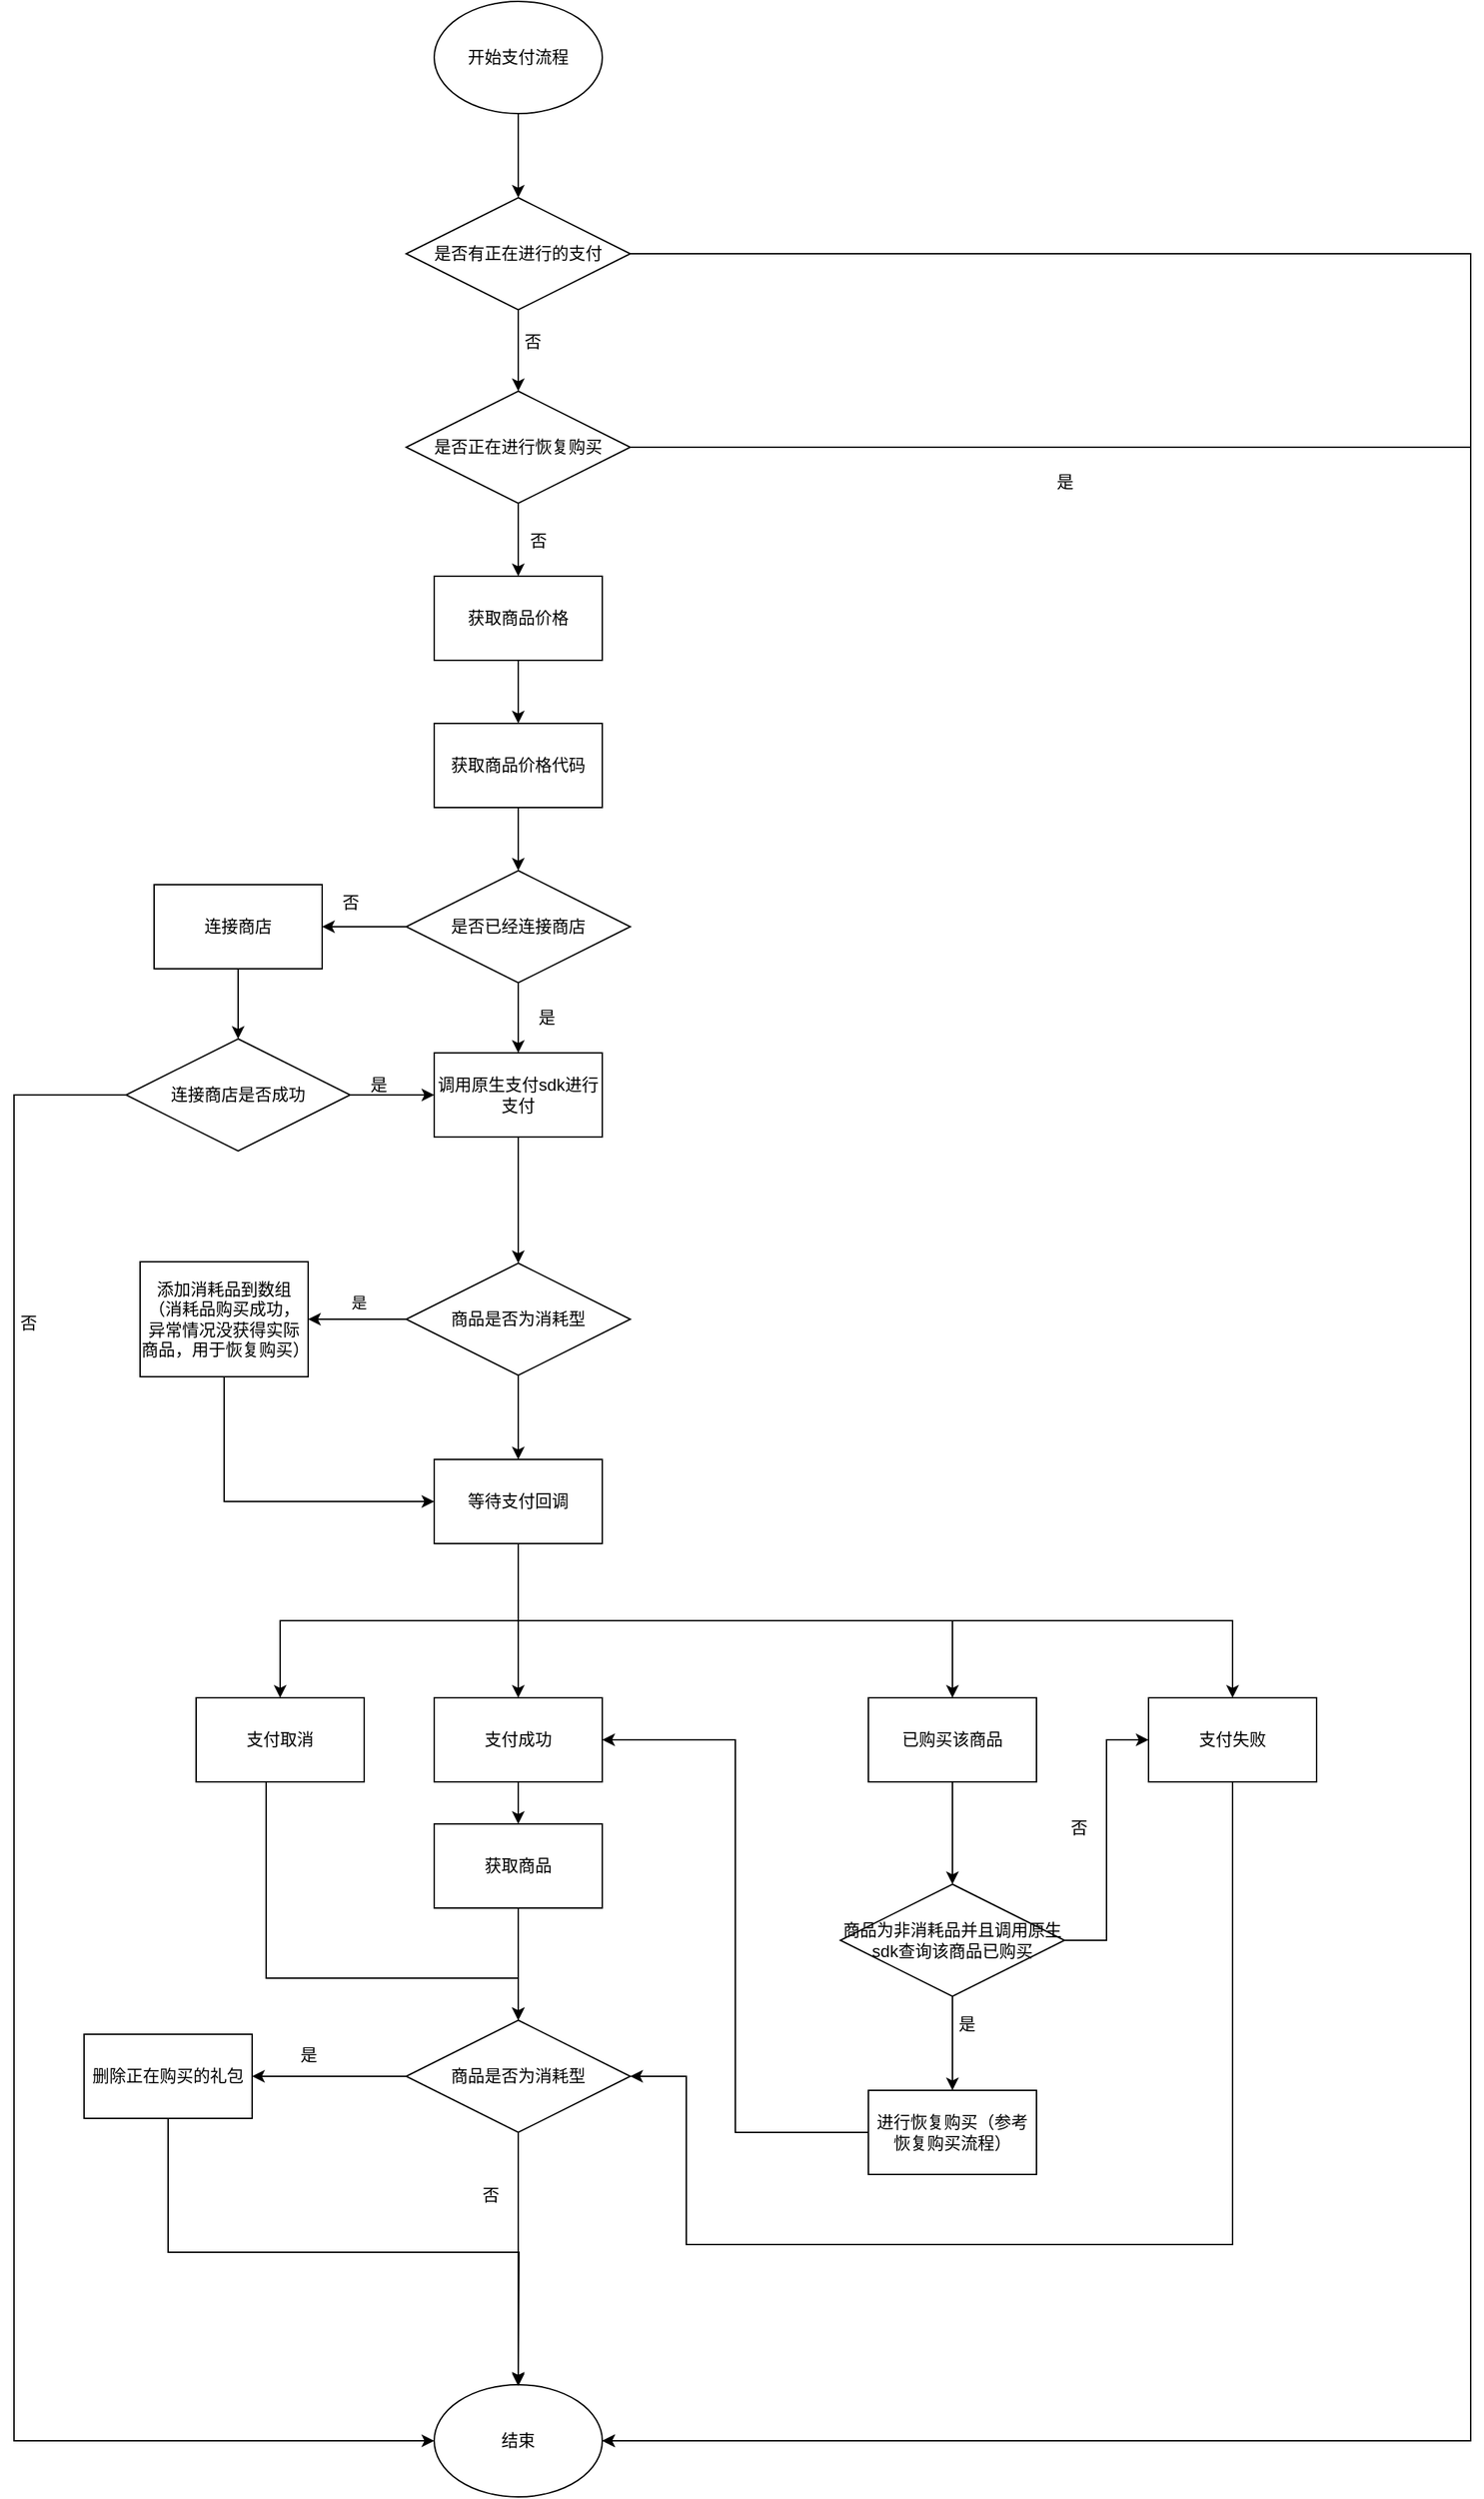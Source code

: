 <mxfile version="25.0.1">
  <diagram id="C5RBs43oDa-KdzZeNtuy" name="Page-1">
    <mxGraphModel dx="1434" dy="738" grid="1" gridSize="10" guides="1" tooltips="1" connect="1" arrows="1" fold="1" page="1" pageScale="1" pageWidth="827" pageHeight="1169" math="0" shadow="0">
      <root>
        <mxCell id="WIyWlLk6GJQsqaUBKTNV-0" />
        <mxCell id="WIyWlLk6GJQsqaUBKTNV-1" parent="WIyWlLk6GJQsqaUBKTNV-0" />
        <mxCell id="BqznvouL7BfpSOCFibUr-3" value="" style="edgeStyle=orthogonalEdgeStyle;rounded=0;orthogonalLoop=1;jettySize=auto;html=1;" parent="WIyWlLk6GJQsqaUBKTNV-1" source="BqznvouL7BfpSOCFibUr-0" target="BqznvouL7BfpSOCFibUr-2" edge="1">
          <mxGeometry relative="1" as="geometry" />
        </mxCell>
        <mxCell id="BqznvouL7BfpSOCFibUr-0" value="开始支付流程" style="ellipse;whiteSpace=wrap;html=1;" parent="WIyWlLk6GJQsqaUBKTNV-1" vertex="1">
          <mxGeometry x="340" y="10" width="120" height="80" as="geometry" />
        </mxCell>
        <mxCell id="BqznvouL7BfpSOCFibUr-1" value="结束" style="ellipse;whiteSpace=wrap;html=1;" parent="WIyWlLk6GJQsqaUBKTNV-1" vertex="1">
          <mxGeometry x="340" y="1710" width="120" height="80" as="geometry" />
        </mxCell>
        <mxCell id="BqznvouL7BfpSOCFibUr-7" style="edgeStyle=orthogonalEdgeStyle;rounded=0;orthogonalLoop=1;jettySize=auto;html=1;exitX=1;exitY=0.5;exitDx=0;exitDy=0;entryX=1;entryY=0.5;entryDx=0;entryDy=0;" parent="WIyWlLk6GJQsqaUBKTNV-1" source="BqznvouL7BfpSOCFibUr-2" target="BqznvouL7BfpSOCFibUr-1" edge="1">
          <mxGeometry relative="1" as="geometry">
            <Array as="points">
              <mxPoint x="1080" y="190" />
              <mxPoint x="1080" y="1750" />
            </Array>
          </mxGeometry>
        </mxCell>
        <mxCell id="BqznvouL7BfpSOCFibUr-10" value="" style="edgeStyle=orthogonalEdgeStyle;rounded=0;orthogonalLoop=1;jettySize=auto;html=1;" parent="WIyWlLk6GJQsqaUBKTNV-1" source="BqznvouL7BfpSOCFibUr-2" target="BqznvouL7BfpSOCFibUr-9" edge="1">
          <mxGeometry relative="1" as="geometry" />
        </mxCell>
        <mxCell id="BqznvouL7BfpSOCFibUr-2" value="是否有正在进行的支付" style="rhombus;whiteSpace=wrap;html=1;" parent="WIyWlLk6GJQsqaUBKTNV-1" vertex="1">
          <mxGeometry x="320" y="150" width="160" height="80" as="geometry" />
        </mxCell>
        <mxCell id="BqznvouL7BfpSOCFibUr-8" value="是" style="text;html=1;align=center;verticalAlign=middle;resizable=0;points=[];autosize=1;strokeColor=none;fillColor=none;" parent="WIyWlLk6GJQsqaUBKTNV-1" vertex="1">
          <mxGeometry x="770" y="338" width="40" height="30" as="geometry" />
        </mxCell>
        <mxCell id="BqznvouL7BfpSOCFibUr-12" style="edgeStyle=orthogonalEdgeStyle;rounded=0;orthogonalLoop=1;jettySize=auto;html=1;exitX=1;exitY=0.5;exitDx=0;exitDy=0;entryX=1;entryY=0.5;entryDx=0;entryDy=0;" parent="WIyWlLk6GJQsqaUBKTNV-1" source="BqznvouL7BfpSOCFibUr-9" target="BqznvouL7BfpSOCFibUr-1" edge="1">
          <mxGeometry relative="1" as="geometry">
            <Array as="points">
              <mxPoint x="1080" y="328" />
              <mxPoint x="1080" y="1750" />
            </Array>
          </mxGeometry>
        </mxCell>
        <mxCell id="BqznvouL7BfpSOCFibUr-14" value="" style="edgeStyle=orthogonalEdgeStyle;rounded=0;orthogonalLoop=1;jettySize=auto;html=1;" parent="WIyWlLk6GJQsqaUBKTNV-1" source="BqznvouL7BfpSOCFibUr-9" target="BqznvouL7BfpSOCFibUr-13" edge="1">
          <mxGeometry relative="1" as="geometry" />
        </mxCell>
        <mxCell id="BqznvouL7BfpSOCFibUr-9" value="是否正在进行恢复购买" style="rhombus;whiteSpace=wrap;html=1;" parent="WIyWlLk6GJQsqaUBKTNV-1" vertex="1">
          <mxGeometry x="320" y="288" width="160" height="80" as="geometry" />
        </mxCell>
        <mxCell id="BqznvouL7BfpSOCFibUr-11" value="否" style="text;html=1;align=center;verticalAlign=middle;resizable=0;points=[];autosize=1;strokeColor=none;fillColor=none;" parent="WIyWlLk6GJQsqaUBKTNV-1" vertex="1">
          <mxGeometry x="390" y="238" width="40" height="30" as="geometry" />
        </mxCell>
        <mxCell id="BqznvouL7BfpSOCFibUr-17" value="" style="edgeStyle=orthogonalEdgeStyle;rounded=0;orthogonalLoop=1;jettySize=auto;html=1;" parent="WIyWlLk6GJQsqaUBKTNV-1" source="BqznvouL7BfpSOCFibUr-13" target="BqznvouL7BfpSOCFibUr-16" edge="1">
          <mxGeometry relative="1" as="geometry" />
        </mxCell>
        <mxCell id="BqznvouL7BfpSOCFibUr-13" value="获取商品价格" style="rounded=0;whiteSpace=wrap;html=1;" parent="WIyWlLk6GJQsqaUBKTNV-1" vertex="1">
          <mxGeometry x="340" y="420" width="120" height="60" as="geometry" />
        </mxCell>
        <mxCell id="BqznvouL7BfpSOCFibUr-15" value="否" style="text;html=1;align=center;verticalAlign=middle;resizable=0;points=[];autosize=1;strokeColor=none;fillColor=none;" parent="WIyWlLk6GJQsqaUBKTNV-1" vertex="1">
          <mxGeometry x="394" y="380" width="40" height="30" as="geometry" />
        </mxCell>
        <mxCell id="BqznvouL7BfpSOCFibUr-19" value="" style="edgeStyle=orthogonalEdgeStyle;rounded=0;orthogonalLoop=1;jettySize=auto;html=1;" parent="WIyWlLk6GJQsqaUBKTNV-1" source="BqznvouL7BfpSOCFibUr-16" target="BqznvouL7BfpSOCFibUr-18" edge="1">
          <mxGeometry relative="1" as="geometry" />
        </mxCell>
        <mxCell id="BqznvouL7BfpSOCFibUr-16" value="获取商品价格代码" style="rounded=0;whiteSpace=wrap;html=1;" parent="WIyWlLk6GJQsqaUBKTNV-1" vertex="1">
          <mxGeometry x="340" y="525" width="120" height="60" as="geometry" />
        </mxCell>
        <mxCell id="BqznvouL7BfpSOCFibUr-21" value="" style="edgeStyle=orthogonalEdgeStyle;rounded=0;orthogonalLoop=1;jettySize=auto;html=1;" parent="WIyWlLk6GJQsqaUBKTNV-1" source="BqznvouL7BfpSOCFibUr-18" target="BqznvouL7BfpSOCFibUr-20" edge="1">
          <mxGeometry relative="1" as="geometry" />
        </mxCell>
        <mxCell id="HXPn7hP9SF6cO5e2TUGv-11" value="" style="edgeStyle=orthogonalEdgeStyle;rounded=0;orthogonalLoop=1;jettySize=auto;html=1;" edge="1" parent="WIyWlLk6GJQsqaUBKTNV-1" source="BqznvouL7BfpSOCFibUr-18" target="HXPn7hP9SF6cO5e2TUGv-8">
          <mxGeometry relative="1" as="geometry" />
        </mxCell>
        <mxCell id="BqznvouL7BfpSOCFibUr-18" value="是否已经连接商店" style="rhombus;whiteSpace=wrap;html=1;" parent="WIyWlLk6GJQsqaUBKTNV-1" vertex="1">
          <mxGeometry x="320" y="630" width="160" height="80" as="geometry" />
        </mxCell>
        <mxCell id="BqznvouL7BfpSOCFibUr-24" value="" style="edgeStyle=orthogonalEdgeStyle;rounded=0;orthogonalLoop=1;jettySize=auto;html=1;" parent="WIyWlLk6GJQsqaUBKTNV-1" source="BqznvouL7BfpSOCFibUr-20" target="BqznvouL7BfpSOCFibUr-22" edge="1">
          <mxGeometry relative="1" as="geometry" />
        </mxCell>
        <mxCell id="BqznvouL7BfpSOCFibUr-20" value="连接商店" style="rounded=0;whiteSpace=wrap;html=1;" parent="WIyWlLk6GJQsqaUBKTNV-1" vertex="1">
          <mxGeometry x="140" y="640" width="120" height="60" as="geometry" />
        </mxCell>
        <mxCell id="BqznvouL7BfpSOCFibUr-25" style="edgeStyle=orthogonalEdgeStyle;rounded=0;orthogonalLoop=1;jettySize=auto;html=1;exitX=0;exitY=0.5;exitDx=0;exitDy=0;entryX=0;entryY=0.5;entryDx=0;entryDy=0;" parent="WIyWlLk6GJQsqaUBKTNV-1" source="BqznvouL7BfpSOCFibUr-22" target="BqznvouL7BfpSOCFibUr-1" edge="1">
          <mxGeometry relative="1" as="geometry">
            <Array as="points">
              <mxPoint x="40" y="790" />
              <mxPoint x="40" y="1750" />
            </Array>
          </mxGeometry>
        </mxCell>
        <mxCell id="HXPn7hP9SF6cO5e2TUGv-9" value="" style="edgeStyle=orthogonalEdgeStyle;rounded=0;orthogonalLoop=1;jettySize=auto;html=1;" edge="1" parent="WIyWlLk6GJQsqaUBKTNV-1" source="BqznvouL7BfpSOCFibUr-22" target="HXPn7hP9SF6cO5e2TUGv-8">
          <mxGeometry relative="1" as="geometry" />
        </mxCell>
        <mxCell id="BqznvouL7BfpSOCFibUr-22" value="连接商店是否成功" style="rhombus;whiteSpace=wrap;html=1;" parent="WIyWlLk6GJQsqaUBKTNV-1" vertex="1">
          <mxGeometry x="120" y="750" width="160" height="80" as="geometry" />
        </mxCell>
        <mxCell id="BqznvouL7BfpSOCFibUr-26" value="否" style="text;html=1;align=center;verticalAlign=middle;resizable=0;points=[];autosize=1;strokeColor=none;fillColor=none;" parent="WIyWlLk6GJQsqaUBKTNV-1" vertex="1">
          <mxGeometry x="30" y="938" width="40" height="30" as="geometry" />
        </mxCell>
        <mxCell id="HXPn7hP9SF6cO5e2TUGv-50" style="edgeStyle=orthogonalEdgeStyle;rounded=0;orthogonalLoop=1;jettySize=auto;html=1;exitX=0.5;exitY=1;exitDx=0;exitDy=0;entryX=1;entryY=0.5;entryDx=0;entryDy=0;" edge="1" parent="WIyWlLk6GJQsqaUBKTNV-1" source="BqznvouL7BfpSOCFibUr-32" target="BqznvouL7BfpSOCFibUr-35">
          <mxGeometry relative="1" as="geometry">
            <Array as="points">
              <mxPoint x="910" y="1610" />
              <mxPoint x="520" y="1610" />
              <mxPoint x="520" y="1490" />
            </Array>
          </mxGeometry>
        </mxCell>
        <mxCell id="BqznvouL7BfpSOCFibUr-32" value="支付失败" style="rounded=0;whiteSpace=wrap;html=1;" parent="WIyWlLk6GJQsqaUBKTNV-1" vertex="1">
          <mxGeometry x="850" y="1220" width="120" height="60" as="geometry" />
        </mxCell>
        <mxCell id="BqznvouL7BfpSOCFibUr-43" value="" style="edgeStyle=orthogonalEdgeStyle;rounded=0;orthogonalLoop=1;jettySize=auto;html=1;" parent="WIyWlLk6GJQsqaUBKTNV-1" source="BqznvouL7BfpSOCFibUr-35" target="BqznvouL7BfpSOCFibUr-39" edge="1">
          <mxGeometry relative="1" as="geometry" />
        </mxCell>
        <mxCell id="BqznvouL7BfpSOCFibUr-44" style="edgeStyle=orthogonalEdgeStyle;rounded=0;orthogonalLoop=1;jettySize=auto;html=1;entryX=0.5;entryY=0;entryDx=0;entryDy=0;" parent="WIyWlLk6GJQsqaUBKTNV-1" source="BqznvouL7BfpSOCFibUr-35" target="BqznvouL7BfpSOCFibUr-1" edge="1">
          <mxGeometry relative="1" as="geometry" />
        </mxCell>
        <mxCell id="BqznvouL7BfpSOCFibUr-35" value="商品是否为消耗型" style="rhombus;whiteSpace=wrap;html=1;" parent="WIyWlLk6GJQsqaUBKTNV-1" vertex="1">
          <mxGeometry x="320" y="1450" width="160" height="80" as="geometry" />
        </mxCell>
        <mxCell id="BqznvouL7BfpSOCFibUr-38" value="否" style="text;html=1;align=center;verticalAlign=middle;resizable=0;points=[];autosize=1;strokeColor=none;fillColor=none;" parent="WIyWlLk6GJQsqaUBKTNV-1" vertex="1">
          <mxGeometry x="360" y="1560" width="40" height="30" as="geometry" />
        </mxCell>
        <mxCell id="BqznvouL7BfpSOCFibUr-45" style="edgeStyle=orthogonalEdgeStyle;rounded=0;orthogonalLoop=1;jettySize=auto;html=1;exitX=0.5;exitY=1;exitDx=0;exitDy=0;" parent="WIyWlLk6GJQsqaUBKTNV-1" source="BqznvouL7BfpSOCFibUr-39" edge="1">
          <mxGeometry relative="1" as="geometry">
            <mxPoint x="400" y="1711" as="targetPoint" />
          </mxGeometry>
        </mxCell>
        <mxCell id="BqznvouL7BfpSOCFibUr-39" value="删除正在购买的礼包" style="rounded=0;whiteSpace=wrap;html=1;" parent="WIyWlLk6GJQsqaUBKTNV-1" vertex="1">
          <mxGeometry x="90" y="1460" width="120" height="60" as="geometry" />
        </mxCell>
        <mxCell id="BqznvouL7BfpSOCFibUr-41" value="是" style="text;html=1;align=center;verticalAlign=middle;resizable=0;points=[];autosize=1;strokeColor=none;fillColor=none;" parent="WIyWlLk6GJQsqaUBKTNV-1" vertex="1">
          <mxGeometry x="230" y="1460" width="40" height="30" as="geometry" />
        </mxCell>
        <mxCell id="HXPn7hP9SF6cO5e2TUGv-45" style="edgeStyle=orthogonalEdgeStyle;rounded=0;orthogonalLoop=1;jettySize=auto;html=1;exitX=0.5;exitY=1;exitDx=0;exitDy=0;" edge="1" parent="WIyWlLk6GJQsqaUBKTNV-1" source="BqznvouL7BfpSOCFibUr-46" target="BqznvouL7BfpSOCFibUr-35">
          <mxGeometry relative="1" as="geometry">
            <Array as="points">
              <mxPoint x="220" y="1420" />
              <mxPoint x="400" y="1420" />
            </Array>
          </mxGeometry>
        </mxCell>
        <mxCell id="BqznvouL7BfpSOCFibUr-46" value="支付取消" style="rounded=0;whiteSpace=wrap;html=1;" parent="WIyWlLk6GJQsqaUBKTNV-1" vertex="1">
          <mxGeometry x="170" y="1220" width="120" height="60" as="geometry" />
        </mxCell>
        <mxCell id="HXPn7hP9SF6cO5e2TUGv-24" value="" style="edgeStyle=orthogonalEdgeStyle;rounded=0;orthogonalLoop=1;jettySize=auto;html=1;" edge="1" parent="WIyWlLk6GJQsqaUBKTNV-1" source="BqznvouL7BfpSOCFibUr-49" target="HXPn7hP9SF6cO5e2TUGv-23">
          <mxGeometry relative="1" as="geometry" />
        </mxCell>
        <mxCell id="BqznvouL7BfpSOCFibUr-49" value="支付成功" style="rounded=0;whiteSpace=wrap;html=1;" parent="WIyWlLk6GJQsqaUBKTNV-1" vertex="1">
          <mxGeometry x="340" y="1220" width="120" height="60" as="geometry" />
        </mxCell>
        <mxCell id="HXPn7hP9SF6cO5e2TUGv-14" style="edgeStyle=orthogonalEdgeStyle;rounded=0;orthogonalLoop=1;jettySize=auto;html=1;exitX=0;exitY=0.5;exitDx=0;exitDy=0;entryX=1;entryY=0.5;entryDx=0;entryDy=0;" edge="1" parent="WIyWlLk6GJQsqaUBKTNV-1" source="HXPn7hP9SF6cO5e2TUGv-0" target="HXPn7hP9SF6cO5e2TUGv-6">
          <mxGeometry relative="1" as="geometry" />
        </mxCell>
        <mxCell id="HXPn7hP9SF6cO5e2TUGv-15" value="是" style="edgeLabel;html=1;align=center;verticalAlign=middle;resizable=0;points=[];" vertex="1" connectable="0" parent="HXPn7hP9SF6cO5e2TUGv-14">
          <mxGeometry x="-0.029" y="-5" relative="1" as="geometry">
            <mxPoint y="-7" as="offset" />
          </mxGeometry>
        </mxCell>
        <mxCell id="HXPn7hP9SF6cO5e2TUGv-18" value="" style="edgeStyle=orthogonalEdgeStyle;rounded=0;orthogonalLoop=1;jettySize=auto;html=1;" edge="1" parent="WIyWlLk6GJQsqaUBKTNV-1" source="HXPn7hP9SF6cO5e2TUGv-0" target="HXPn7hP9SF6cO5e2TUGv-17">
          <mxGeometry relative="1" as="geometry" />
        </mxCell>
        <mxCell id="HXPn7hP9SF6cO5e2TUGv-0" value="商品是否为消耗型" style="rhombus;whiteSpace=wrap;html=1;" vertex="1" parent="WIyWlLk6GJQsqaUBKTNV-1">
          <mxGeometry x="320" y="910" width="160" height="80" as="geometry" />
        </mxCell>
        <mxCell id="HXPn7hP9SF6cO5e2TUGv-3" value="否" style="text;html=1;align=center;verticalAlign=middle;resizable=0;points=[];autosize=1;strokeColor=none;fillColor=none;" vertex="1" parent="WIyWlLk6GJQsqaUBKTNV-1">
          <mxGeometry x="260" y="638" width="40" height="30" as="geometry" />
        </mxCell>
        <mxCell id="HXPn7hP9SF6cO5e2TUGv-16" style="edgeStyle=orthogonalEdgeStyle;rounded=0;orthogonalLoop=1;jettySize=auto;html=1;exitX=0.5;exitY=1;exitDx=0;exitDy=0;entryX=0;entryY=0.5;entryDx=0;entryDy=0;" edge="1" parent="WIyWlLk6GJQsqaUBKTNV-1" source="HXPn7hP9SF6cO5e2TUGv-6" target="HXPn7hP9SF6cO5e2TUGv-17">
          <mxGeometry relative="1" as="geometry">
            <mxPoint x="190" y="1080" as="targetPoint" />
          </mxGeometry>
        </mxCell>
        <mxCell id="HXPn7hP9SF6cO5e2TUGv-6" value="添加消耗品到数组（消耗品购买成功，异常情况没获得实际商品，用于恢复购买）" style="rounded=0;whiteSpace=wrap;html=1;" vertex="1" parent="WIyWlLk6GJQsqaUBKTNV-1">
          <mxGeometry x="130" y="909" width="120" height="82" as="geometry" />
        </mxCell>
        <mxCell id="HXPn7hP9SF6cO5e2TUGv-13" style="edgeStyle=orthogonalEdgeStyle;rounded=0;orthogonalLoop=1;jettySize=auto;html=1;exitX=0.5;exitY=1;exitDx=0;exitDy=0;entryX=0.5;entryY=0;entryDx=0;entryDy=0;" edge="1" parent="WIyWlLk6GJQsqaUBKTNV-1" source="HXPn7hP9SF6cO5e2TUGv-8" target="HXPn7hP9SF6cO5e2TUGv-0">
          <mxGeometry relative="1" as="geometry" />
        </mxCell>
        <mxCell id="HXPn7hP9SF6cO5e2TUGv-8" value="调用原生支付sdk进行支付" style="rounded=0;whiteSpace=wrap;html=1;" vertex="1" parent="WIyWlLk6GJQsqaUBKTNV-1">
          <mxGeometry x="340" y="760" width="120" height="60" as="geometry" />
        </mxCell>
        <mxCell id="HXPn7hP9SF6cO5e2TUGv-10" value="是" style="text;html=1;align=center;verticalAlign=middle;resizable=0;points=[];autosize=1;strokeColor=none;fillColor=none;" vertex="1" parent="WIyWlLk6GJQsqaUBKTNV-1">
          <mxGeometry x="280" y="768" width="40" height="30" as="geometry" />
        </mxCell>
        <mxCell id="HXPn7hP9SF6cO5e2TUGv-12" value="是" style="text;html=1;align=center;verticalAlign=middle;resizable=0;points=[];autosize=1;strokeColor=none;fillColor=none;" vertex="1" parent="WIyWlLk6GJQsqaUBKTNV-1">
          <mxGeometry x="400" y="720" width="40" height="30" as="geometry" />
        </mxCell>
        <mxCell id="HXPn7hP9SF6cO5e2TUGv-43" style="edgeStyle=orthogonalEdgeStyle;rounded=0;orthogonalLoop=1;jettySize=auto;html=1;exitX=0.5;exitY=1;exitDx=0;exitDy=0;entryX=0.5;entryY=0;entryDx=0;entryDy=0;" edge="1" parent="WIyWlLk6GJQsqaUBKTNV-1" source="HXPn7hP9SF6cO5e2TUGv-17" target="BqznvouL7BfpSOCFibUr-46">
          <mxGeometry relative="1" as="geometry" />
        </mxCell>
        <mxCell id="HXPn7hP9SF6cO5e2TUGv-44" style="edgeStyle=orthogonalEdgeStyle;rounded=0;orthogonalLoop=1;jettySize=auto;html=1;exitX=0.5;exitY=1;exitDx=0;exitDy=0;entryX=0.5;entryY=0;entryDx=0;entryDy=0;" edge="1" parent="WIyWlLk6GJQsqaUBKTNV-1" source="HXPn7hP9SF6cO5e2TUGv-17" target="BqznvouL7BfpSOCFibUr-49">
          <mxGeometry relative="1" as="geometry" />
        </mxCell>
        <mxCell id="HXPn7hP9SF6cO5e2TUGv-47" style="edgeStyle=orthogonalEdgeStyle;rounded=0;orthogonalLoop=1;jettySize=auto;html=1;exitX=0.5;exitY=1;exitDx=0;exitDy=0;entryX=0.5;entryY=0;entryDx=0;entryDy=0;" edge="1" parent="WIyWlLk6GJQsqaUBKTNV-1" source="HXPn7hP9SF6cO5e2TUGv-17" target="HXPn7hP9SF6cO5e2TUGv-26">
          <mxGeometry relative="1" as="geometry" />
        </mxCell>
        <mxCell id="HXPn7hP9SF6cO5e2TUGv-49" style="edgeStyle=orthogonalEdgeStyle;rounded=0;orthogonalLoop=1;jettySize=auto;html=1;exitX=0.5;exitY=1;exitDx=0;exitDy=0;" edge="1" parent="WIyWlLk6GJQsqaUBKTNV-1" source="HXPn7hP9SF6cO5e2TUGv-17" target="BqznvouL7BfpSOCFibUr-32">
          <mxGeometry relative="1" as="geometry" />
        </mxCell>
        <mxCell id="HXPn7hP9SF6cO5e2TUGv-17" value="等待支付回调" style="rounded=0;whiteSpace=wrap;html=1;" vertex="1" parent="WIyWlLk6GJQsqaUBKTNV-1">
          <mxGeometry x="340" y="1050" width="120" height="60" as="geometry" />
        </mxCell>
        <mxCell id="HXPn7hP9SF6cO5e2TUGv-46" style="edgeStyle=orthogonalEdgeStyle;rounded=0;orthogonalLoop=1;jettySize=auto;html=1;exitX=0.5;exitY=1;exitDx=0;exitDy=0;" edge="1" parent="WIyWlLk6GJQsqaUBKTNV-1" source="HXPn7hP9SF6cO5e2TUGv-23">
          <mxGeometry relative="1" as="geometry">
            <mxPoint x="400" y="1450" as="targetPoint" />
          </mxGeometry>
        </mxCell>
        <mxCell id="HXPn7hP9SF6cO5e2TUGv-23" value="获取商品" style="rounded=0;whiteSpace=wrap;html=1;" vertex="1" parent="WIyWlLk6GJQsqaUBKTNV-1">
          <mxGeometry x="340" y="1310" width="120" height="60" as="geometry" />
        </mxCell>
        <mxCell id="HXPn7hP9SF6cO5e2TUGv-29" value="" style="edgeStyle=orthogonalEdgeStyle;rounded=0;orthogonalLoop=1;jettySize=auto;html=1;" edge="1" parent="WIyWlLk6GJQsqaUBKTNV-1" source="HXPn7hP9SF6cO5e2TUGv-26" target="HXPn7hP9SF6cO5e2TUGv-28">
          <mxGeometry relative="1" as="geometry" />
        </mxCell>
        <mxCell id="HXPn7hP9SF6cO5e2TUGv-26" value="已购买该商品" style="rounded=0;whiteSpace=wrap;html=1;" vertex="1" parent="WIyWlLk6GJQsqaUBKTNV-1">
          <mxGeometry x="650" y="1220" width="120" height="60" as="geometry" />
        </mxCell>
        <mxCell id="HXPn7hP9SF6cO5e2TUGv-39" value="" style="edgeStyle=orthogonalEdgeStyle;rounded=0;orthogonalLoop=1;jettySize=auto;html=1;" edge="1" parent="WIyWlLk6GJQsqaUBKTNV-1" source="HXPn7hP9SF6cO5e2TUGv-28" target="HXPn7hP9SF6cO5e2TUGv-38">
          <mxGeometry relative="1" as="geometry" />
        </mxCell>
        <mxCell id="HXPn7hP9SF6cO5e2TUGv-51" style="edgeStyle=orthogonalEdgeStyle;rounded=0;orthogonalLoop=1;jettySize=auto;html=1;exitX=1;exitY=0.5;exitDx=0;exitDy=0;entryX=0;entryY=0.5;entryDx=0;entryDy=0;" edge="1" parent="WIyWlLk6GJQsqaUBKTNV-1" source="HXPn7hP9SF6cO5e2TUGv-28" target="BqznvouL7BfpSOCFibUr-32">
          <mxGeometry relative="1" as="geometry" />
        </mxCell>
        <mxCell id="HXPn7hP9SF6cO5e2TUGv-28" value="商品为非消耗品并且调用原生sdk查询该商品已购买" style="rhombus;whiteSpace=wrap;html=1;" vertex="1" parent="WIyWlLk6GJQsqaUBKTNV-1">
          <mxGeometry x="630" y="1353" width="160" height="80" as="geometry" />
        </mxCell>
        <mxCell id="HXPn7hP9SF6cO5e2TUGv-40" style="edgeStyle=orthogonalEdgeStyle;rounded=0;orthogonalLoop=1;jettySize=auto;html=1;entryX=1;entryY=0.5;entryDx=0;entryDy=0;" edge="1" parent="WIyWlLk6GJQsqaUBKTNV-1" source="HXPn7hP9SF6cO5e2TUGv-38" target="BqznvouL7BfpSOCFibUr-49">
          <mxGeometry relative="1" as="geometry" />
        </mxCell>
        <mxCell id="HXPn7hP9SF6cO5e2TUGv-38" value="进行恢复购买（参考恢复购买流程）" style="rounded=0;whiteSpace=wrap;html=1;" vertex="1" parent="WIyWlLk6GJQsqaUBKTNV-1">
          <mxGeometry x="650" y="1500" width="120" height="60" as="geometry" />
        </mxCell>
        <mxCell id="HXPn7hP9SF6cO5e2TUGv-48" value="是" style="text;html=1;align=center;verticalAlign=middle;resizable=0;points=[];autosize=1;strokeColor=none;fillColor=none;" vertex="1" parent="WIyWlLk6GJQsqaUBKTNV-1">
          <mxGeometry x="700" y="1438" width="40" height="30" as="geometry" />
        </mxCell>
        <mxCell id="HXPn7hP9SF6cO5e2TUGv-52" value="否" style="text;html=1;align=center;verticalAlign=middle;resizable=0;points=[];autosize=1;strokeColor=none;fillColor=none;" vertex="1" parent="WIyWlLk6GJQsqaUBKTNV-1">
          <mxGeometry x="780" y="1298" width="40" height="30" as="geometry" />
        </mxCell>
      </root>
    </mxGraphModel>
  </diagram>
</mxfile>
